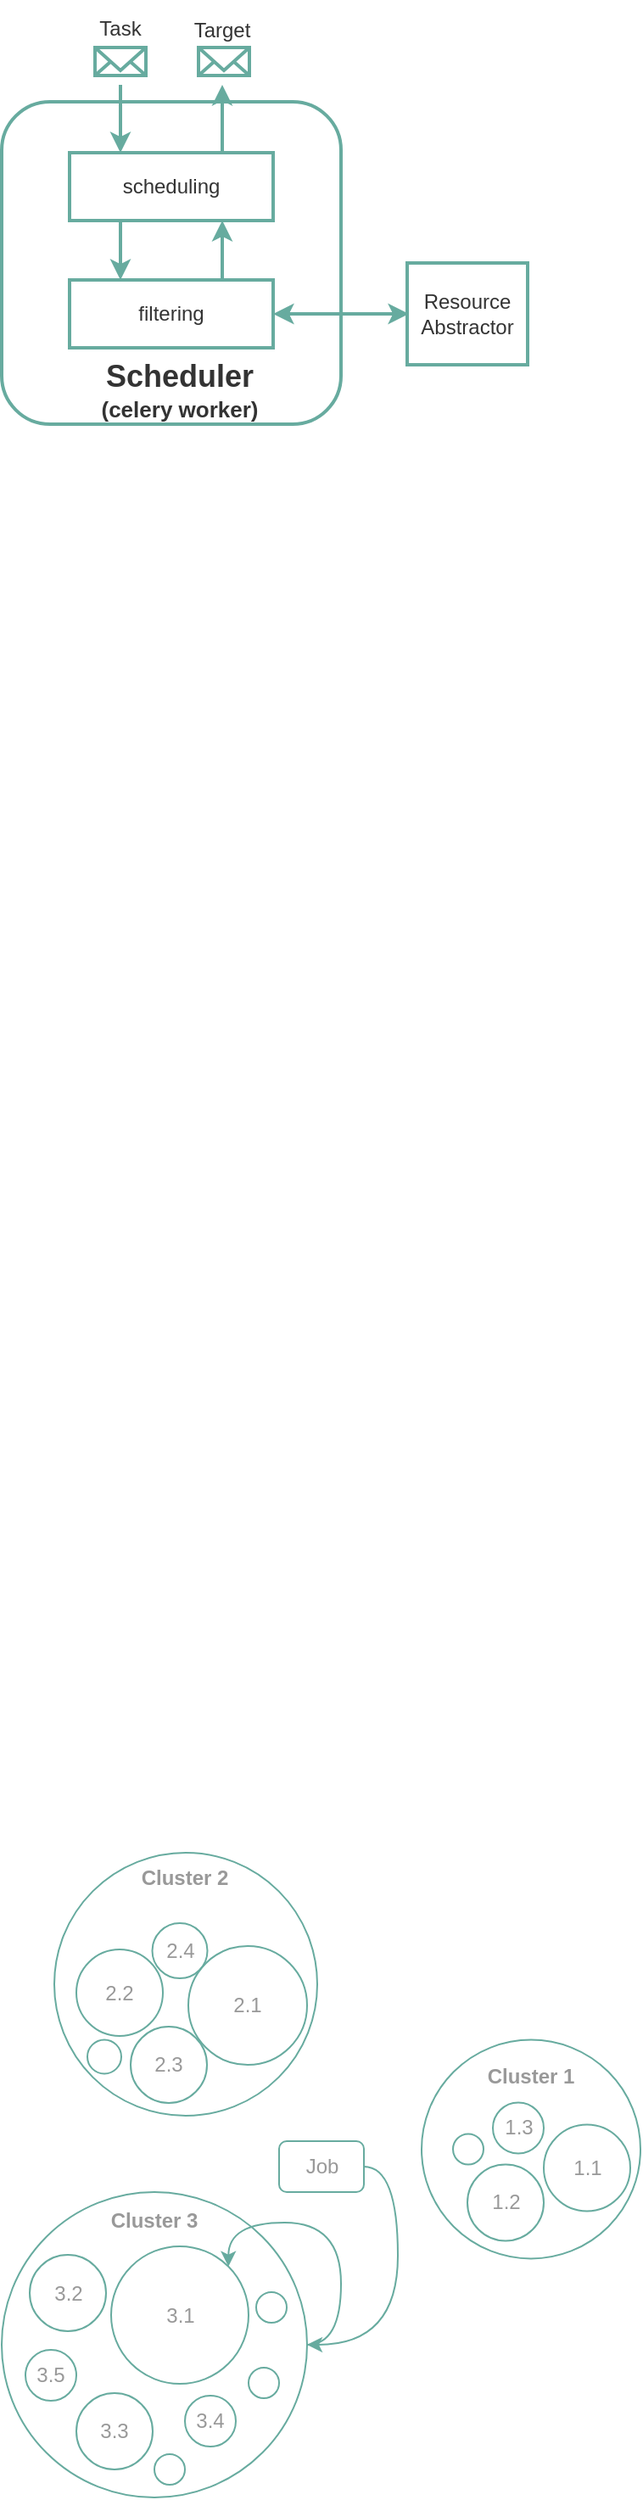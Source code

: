 <mxfile version="24.7.17">
  <diagram id="qtzPTroKBK8yQtBmzYUn" name="Page-1">
    <mxGraphModel dx="681" dy="441" grid="1" gridSize="10" guides="1" tooltips="1" connect="1" arrows="1" fold="1" page="1" pageScale="1" pageWidth="827" pageHeight="1169" math="0" shadow="0">
      <root>
        <mxCell id="0" />
        <mxCell id="1" parent="0" />
        <mxCell id="gNzTK0GEF_oxys0qe5F4-70" value="" style="ellipse;whiteSpace=wrap;html=1;aspect=fixed;rounded=0;labelBackgroundColor=none;fontSize=12;strokeColor=#67AB9F;fontColor=#999999;fillColor=none;" parent="1" vertex="1">
          <mxGeometry x="151" y="1112" width="155" height="155" as="geometry" />
        </mxCell>
        <mxCell id="gNzTK0GEF_oxys0qe5F4-2" value="" style="rounded=1;whiteSpace=wrap;html=1;strokeColor=#67AB9F;fontColor=#333333;fillColor=none;strokeWidth=2;" parent="1" vertex="1">
          <mxGeometry x="120" y="80" width="200" height="190" as="geometry" />
        </mxCell>
        <mxCell id="gNzTK0GEF_oxys0qe5F4-14" style="edgeStyle=orthogonalEdgeStyle;rounded=0;orthogonalLoop=1;jettySize=auto;html=1;exitX=1;exitY=0.5;exitDx=0;exitDy=0;startArrow=classic;startFill=1;strokeColor=#67AB9F;fontColor=#333333;strokeWidth=2;" parent="1" source="gNzTK0GEF_oxys0qe5F4-4" edge="1">
          <mxGeometry relative="1" as="geometry">
            <mxPoint x="360" y="205" as="targetPoint" />
          </mxGeometry>
        </mxCell>
        <mxCell id="gNzTK0GEF_oxys0qe5F4-4" value="filtering" style="rounded=0;whiteSpace=wrap;html=1;strokeColor=#67AB9F;fontColor=#333333;fillColor=none;strokeWidth=2;" parent="1" vertex="1">
          <mxGeometry x="160" y="185" width="120" height="40" as="geometry" />
        </mxCell>
        <mxCell id="gNzTK0GEF_oxys0qe5F4-5" value="scheduling" style="rounded=0;whiteSpace=wrap;html=1;strokeColor=#67AB9F;fontColor=#333333;fillColor=none;strokeWidth=2;" parent="1" vertex="1">
          <mxGeometry x="160" y="110" width="120" height="40" as="geometry" />
        </mxCell>
        <mxCell id="gNzTK0GEF_oxys0qe5F4-9" value="" style="endArrow=classic;html=1;rounded=0;exitX=0.5;exitY=1;exitDx=0;exitDy=0;strokeColor=#67AB9F;fontColor=#333333;strokeWidth=2;" parent="1" edge="1">
          <mxGeometry width="50" height="50" relative="1" as="geometry">
            <mxPoint x="190" y="70" as="sourcePoint" />
            <mxPoint x="190" y="110" as="targetPoint" />
          </mxGeometry>
        </mxCell>
        <mxCell id="gNzTK0GEF_oxys0qe5F4-10" value="" style="endArrow=classic;html=1;rounded=0;entryX=0.25;entryY=0;entryDx=0;entryDy=0;strokeColor=#67AB9F;fontColor=#333333;strokeWidth=2;" parent="1" target="gNzTK0GEF_oxys0qe5F4-4" edge="1">
          <mxGeometry width="50" height="50" relative="1" as="geometry">
            <mxPoint x="190" y="150" as="sourcePoint" />
            <mxPoint x="190" y="180" as="targetPoint" />
          </mxGeometry>
        </mxCell>
        <mxCell id="gNzTK0GEF_oxys0qe5F4-12" value="" style="endArrow=classic;html=1;rounded=0;entryX=0.25;entryY=0;entryDx=0;entryDy=0;strokeColor=#67AB9F;fontColor=#333333;strokeWidth=2;" parent="1" edge="1">
          <mxGeometry width="50" height="50" relative="1" as="geometry">
            <mxPoint x="250" y="185" as="sourcePoint" />
            <mxPoint x="250" y="150" as="targetPoint" />
          </mxGeometry>
        </mxCell>
        <mxCell id="gNzTK0GEF_oxys0qe5F4-13" value="" style="endArrow=classic;html=1;rounded=0;entryX=0.5;entryY=1;entryDx=0;entryDy=0;strokeColor=#67AB9F;fontColor=#333333;strokeWidth=2;" parent="1" edge="1">
          <mxGeometry width="50" height="50" relative="1" as="geometry">
            <mxPoint x="250" y="110" as="sourcePoint" />
            <mxPoint x="250" y="70" as="targetPoint" />
          </mxGeometry>
        </mxCell>
        <mxCell id="gNzTK0GEF_oxys0qe5F4-15" value="&lt;b&gt;&lt;font style=&quot;font-size: 18px&quot;&gt;Scheduler&lt;/font&gt;&lt;/b&gt;&lt;div&gt;&lt;b&gt;&lt;font style=&quot;font-size: 13px;&quot;&gt;(celery worker)&lt;/font&gt;&lt;/b&gt;&lt;/div&gt;" style="text;html=1;strokeColor=none;fillColor=none;align=center;verticalAlign=middle;whiteSpace=wrap;rounded=0;fontColor=#333333;strokeWidth=2;" parent="1" vertex="1">
          <mxGeometry x="150" y="235" width="150" height="30" as="geometry" />
        </mxCell>
        <mxCell id="gNzTK0GEF_oxys0qe5F4-20" value="" style="html=1;verticalLabelPosition=bottom;align=center;labelBackgroundColor=#ffffff;verticalAlign=top;strokeWidth=2;strokeColor=#67AB9F;shadow=0;dashed=0;shape=mxgraph.ios7.icons.mail;fontSize=18;fontColor=#333333;fillColor=none;" parent="1" vertex="1">
          <mxGeometry x="175" y="48" width="30" height="16.5" as="geometry" />
        </mxCell>
        <mxCell id="gNzTK0GEF_oxys0qe5F4-21" value="&lt;font style=&quot;font-size: 12px&quot;&gt;Task&lt;/font&gt;" style="text;html=1;strokeColor=none;fillColor=none;align=center;verticalAlign=middle;whiteSpace=wrap;rounded=0;fontSize=18;fontColor=#333333;strokeWidth=2;" parent="1" vertex="1">
          <mxGeometry x="160" y="20" width="60" height="30" as="geometry" />
        </mxCell>
        <mxCell id="gNzTK0GEF_oxys0qe5F4-22" value="" style="html=1;verticalLabelPosition=bottom;align=center;labelBackgroundColor=#ffffff;verticalAlign=top;strokeWidth=2;strokeColor=#67AB9F;shadow=0;dashed=0;shape=mxgraph.ios7.icons.mail;fontSize=18;fontColor=#333333;fillColor=none;" parent="1" vertex="1">
          <mxGeometry x="236" y="48" width="30" height="16.5" as="geometry" />
        </mxCell>
        <mxCell id="gNzTK0GEF_oxys0qe5F4-23" value="&lt;font style=&quot;font-size: 12px&quot;&gt;Target&lt;br&gt;&lt;/font&gt;" style="text;html=1;strokeColor=none;fillColor=none;align=center;verticalAlign=middle;whiteSpace=wrap;rounded=0;fontSize=18;fontColor=#333333;strokeWidth=2;" parent="1" vertex="1">
          <mxGeometry x="220" y="21" width="60" height="30" as="geometry" />
        </mxCell>
        <mxCell id="gNzTK0GEF_oxys0qe5F4-65" value="2.2" style="ellipse;whiteSpace=wrap;html=1;aspect=fixed;rounded=0;labelBackgroundColor=none;fontSize=12;strokeColor=#67AB9F;fontColor=#999999;fillColor=none;" parent="1" vertex="1">
          <mxGeometry x="164" y="1169" width="51" height="51" as="geometry" />
        </mxCell>
        <mxCell id="gNzTK0GEF_oxys0qe5F4-66" value="2.3" style="ellipse;whiteSpace=wrap;html=1;aspect=fixed;rounded=0;labelBackgroundColor=none;fontSize=12;strokeColor=#67AB9F;fontColor=#999999;fillColor=none;" parent="1" vertex="1">
          <mxGeometry x="196" y="1214.5" width="45" height="45" as="geometry" />
        </mxCell>
        <mxCell id="gNzTK0GEF_oxys0qe5F4-67" value="" style="ellipse;whiteSpace=wrap;html=1;aspect=fixed;rounded=0;labelBackgroundColor=none;fontSize=12;strokeColor=#67AB9F;fontColor=#999999;fillColor=none;" parent="1" vertex="1">
          <mxGeometry x="170.5" y="1222.25" width="20" height="20" as="geometry" />
        </mxCell>
        <mxCell id="gNzTK0GEF_oxys0qe5F4-68" value="2.4" style="ellipse;whiteSpace=wrap;html=1;aspect=fixed;rounded=0;labelBackgroundColor=none;fontSize=12;strokeColor=#67AB9F;fontColor=#999999;fillColor=none;" parent="1" vertex="1">
          <mxGeometry x="208.75" y="1153.5" width="32.5" height="32.5" as="geometry" />
        </mxCell>
        <mxCell id="gNzTK0GEF_oxys0qe5F4-69" value="2.1" style="ellipse;whiteSpace=wrap;html=1;aspect=fixed;rounded=0;labelBackgroundColor=none;fontSize=12;strokeColor=#67AB9F;fontColor=#999999;fillColor=none;" parent="1" vertex="1">
          <mxGeometry x="230" y="1167" width="70" height="70" as="geometry" />
        </mxCell>
        <mxCell id="gNzTK0GEF_oxys0qe5F4-72" value="" style="ellipse;whiteSpace=wrap;html=1;aspect=fixed;rounded=0;labelBackgroundColor=none;fontSize=12;strokeColor=#67AB9F;fontColor=#999999;fillColor=none;" parent="1" vertex="1">
          <mxGeometry x="367.5" y="1222.25" width="129" height="129" as="geometry" />
        </mxCell>
        <mxCell id="gNzTK0GEF_oxys0qe5F4-73" value="" style="ellipse;whiteSpace=wrap;html=1;aspect=fixed;rounded=0;labelBackgroundColor=none;fontSize=12;strokeColor=#67AB9F;fontColor=#999999;fillColor=none;" parent="1" vertex="1">
          <mxGeometry x="386" y="1277.75" width="18" height="18" as="geometry" />
        </mxCell>
        <mxCell id="gNzTK0GEF_oxys0qe5F4-74" value="1.2" style="ellipse;whiteSpace=wrap;html=1;aspect=fixed;rounded=0;labelBackgroundColor=none;fontSize=12;strokeColor=#67AB9F;fontColor=#999999;fillColor=none;" parent="1" vertex="1">
          <mxGeometry x="394.5" y="1295.75" width="45" height="45" as="geometry" />
        </mxCell>
        <mxCell id="gNzTK0GEF_oxys0qe5F4-75" value="1.3" style="ellipse;whiteSpace=wrap;html=1;aspect=fixed;rounded=0;labelBackgroundColor=none;fontSize=12;strokeColor=#67AB9F;fontColor=#999999;fillColor=none;" parent="1" vertex="1">
          <mxGeometry x="409.5" y="1259.25" width="30" height="30" as="geometry" />
        </mxCell>
        <mxCell id="gNzTK0GEF_oxys0qe5F4-77" value="1.1" style="ellipse;whiteSpace=wrap;html=1;aspect=fixed;rounded=0;labelBackgroundColor=none;fontSize=12;strokeColor=#67AB9F;fontColor=#999999;fillColor=none;" parent="1" vertex="1">
          <mxGeometry x="439.5" y="1272.25" width="51" height="51" as="geometry" />
        </mxCell>
        <mxCell id="gNzTK0GEF_oxys0qe5F4-78" value="" style="ellipse;whiteSpace=wrap;html=1;aspect=fixed;rounded=0;labelBackgroundColor=none;fontSize=12;strokeColor=#67AB9F;fontColor=#999999;fillColor=none;" parent="1" vertex="1">
          <mxGeometry x="120" y="1312" width="180" height="180" as="geometry" />
        </mxCell>
        <mxCell id="gNzTK0GEF_oxys0qe5F4-79" value="" style="ellipse;whiteSpace=wrap;html=1;aspect=fixed;rounded=0;labelBackgroundColor=none;fontSize=12;strokeColor=#67AB9F;fontColor=#999999;fillColor=none;" parent="1" vertex="1">
          <mxGeometry x="210" y="1466.5" width="18" height="18" as="geometry" />
        </mxCell>
        <mxCell id="gNzTK0GEF_oxys0qe5F4-80" value="3.2" style="ellipse;whiteSpace=wrap;html=1;aspect=fixed;rounded=0;labelBackgroundColor=none;fontSize=12;strokeColor=#67AB9F;fontColor=#999999;fillColor=none;" parent="1" vertex="1">
          <mxGeometry x="136.5" y="1349" width="45" height="45" as="geometry" />
        </mxCell>
        <mxCell id="gNzTK0GEF_oxys0qe5F4-81" value="3.4" style="ellipse;whiteSpace=wrap;html=1;aspect=fixed;rounded=0;labelBackgroundColor=none;fontSize=12;strokeColor=#67AB9F;fontColor=#999999;fillColor=none;" parent="1" vertex="1">
          <mxGeometry x="228" y="1432" width="30" height="30" as="geometry" />
        </mxCell>
        <mxCell id="gNzTK0GEF_oxys0qe5F4-82" value="3.1" style="ellipse;whiteSpace=wrap;html=1;aspect=fixed;rounded=0;labelBackgroundColor=none;fontSize=12;strokeColor=#67AB9F;fontColor=#999999;fillColor=none;" parent="1" vertex="1">
          <mxGeometry x="184.5" y="1344" width="81" height="81" as="geometry" />
        </mxCell>
        <mxCell id="gNzTK0GEF_oxys0qe5F4-83" value="" style="ellipse;whiteSpace=wrap;html=1;aspect=fixed;rounded=0;labelBackgroundColor=none;fontSize=12;strokeColor=#67AB9F;fontColor=#999999;fillColor=none;" parent="1" vertex="1">
          <mxGeometry x="270" y="1371" width="18" height="18" as="geometry" />
        </mxCell>
        <mxCell id="gNzTK0GEF_oxys0qe5F4-84" value="" style="ellipse;whiteSpace=wrap;html=1;aspect=fixed;rounded=0;labelBackgroundColor=none;fontSize=12;strokeColor=#67AB9F;fontColor=#999999;fillColor=none;" parent="1" vertex="1">
          <mxGeometry x="265.5" y="1415.5" width="18" height="18" as="geometry" />
        </mxCell>
        <mxCell id="gNzTK0GEF_oxys0qe5F4-85" value="3.5" style="ellipse;whiteSpace=wrap;html=1;aspect=fixed;rounded=0;labelBackgroundColor=none;fontSize=12;strokeColor=#67AB9F;fontColor=#999999;fillColor=none;" parent="1" vertex="1">
          <mxGeometry x="134" y="1405" width="30" height="30" as="geometry" />
        </mxCell>
        <mxCell id="gNzTK0GEF_oxys0qe5F4-86" value="3.3" style="ellipse;whiteSpace=wrap;html=1;aspect=fixed;rounded=0;labelBackgroundColor=none;fontSize=12;strokeColor=#67AB9F;fontColor=#999999;fillColor=none;" parent="1" vertex="1">
          <mxGeometry x="164" y="1430.5" width="45" height="45" as="geometry" />
        </mxCell>
        <mxCell id="gNzTK0GEF_oxys0qe5F4-91" style="edgeStyle=orthogonalEdgeStyle;rounded=0;orthogonalLoop=1;jettySize=auto;html=1;exitX=1;exitY=0.5;exitDx=0;exitDy=0;entryX=1;entryY=0.5;entryDx=0;entryDy=0;fontSize=12;startArrow=none;startFill=0;curved=1;fillColor=#f8cecc;strokeColor=#67AB9F;labelBackgroundColor=none;fontColor=#999999;" parent="1" source="gNzTK0GEF_oxys0qe5F4-90" target="gNzTK0GEF_oxys0qe5F4-78" edge="1">
          <mxGeometry relative="1" as="geometry" />
        </mxCell>
        <mxCell id="gNzTK0GEF_oxys0qe5F4-90" value="Job" style="rounded=1;whiteSpace=wrap;html=1;labelBackgroundColor=none;fontSize=12;strokeColor=#67AB9F;fontColor=#999999;fillColor=none;" parent="1" vertex="1">
          <mxGeometry x="283.5" y="1282" width="50" height="30" as="geometry" />
        </mxCell>
        <mxCell id="gNzTK0GEF_oxys0qe5F4-95" style="edgeStyle=orthogonalEdgeStyle;curved=1;rounded=0;orthogonalLoop=1;jettySize=auto;html=1;exitX=1;exitY=0.5;exitDx=0;exitDy=0;entryX=1;entryY=0;entryDx=0;entryDy=0;fontSize=12;startArrow=none;startFill=0;fillColor=#f8cecc;strokeColor=#67AB9F;labelBackgroundColor=none;fontColor=#999999;" parent="1" source="gNzTK0GEF_oxys0qe5F4-78" target="gNzTK0GEF_oxys0qe5F4-82" edge="1">
          <mxGeometry relative="1" as="geometry">
            <Array as="points">
              <mxPoint x="320" y="1402" />
              <mxPoint x="320" y="1330" />
              <mxPoint x="254" y="1330" />
            </Array>
          </mxGeometry>
        </mxCell>
        <mxCell id="gNzTK0GEF_oxys0qe5F4-96" value="&lt;b&gt;Cluster 1&lt;/b&gt;" style="text;html=1;strokeColor=none;fillColor=none;align=center;verticalAlign=middle;whiteSpace=wrap;rounded=0;labelBackgroundColor=none;fontSize=12;fontColor=#999999;" parent="1" vertex="1">
          <mxGeometry x="402" y="1229.25" width="60" height="30" as="geometry" />
        </mxCell>
        <mxCell id="gNzTK0GEF_oxys0qe5F4-97" value="&lt;b&gt;Cluster 2&lt;/b&gt;" style="text;html=1;strokeColor=none;fillColor=none;align=center;verticalAlign=middle;whiteSpace=wrap;rounded=0;labelBackgroundColor=none;fontSize=12;fontColor=#999999;" parent="1" vertex="1">
          <mxGeometry x="198" y="1112" width="60" height="30" as="geometry" />
        </mxCell>
        <mxCell id="gNzTK0GEF_oxys0qe5F4-98" value="&lt;b&gt;Cluster 3&lt;/b&gt;" style="text;html=1;strokeColor=none;fillColor=none;align=center;verticalAlign=middle;whiteSpace=wrap;rounded=0;labelBackgroundColor=none;fontSize=12;fontColor=#999999;" parent="1" vertex="1">
          <mxGeometry x="180" y="1314" width="60" height="30" as="geometry" />
        </mxCell>
        <mxCell id="qVtRGzQNXc66uZWoV9zb-1" value="Resource Abstractor" style="rounded=0;whiteSpace=wrap;html=1;fillColor=none;strokeColor=#67AB9F;fontColor=#333333;strokeWidth=2;" parent="1" vertex="1">
          <mxGeometry x="359" y="175" width="71" height="60" as="geometry" />
        </mxCell>
      </root>
    </mxGraphModel>
  </diagram>
</mxfile>
